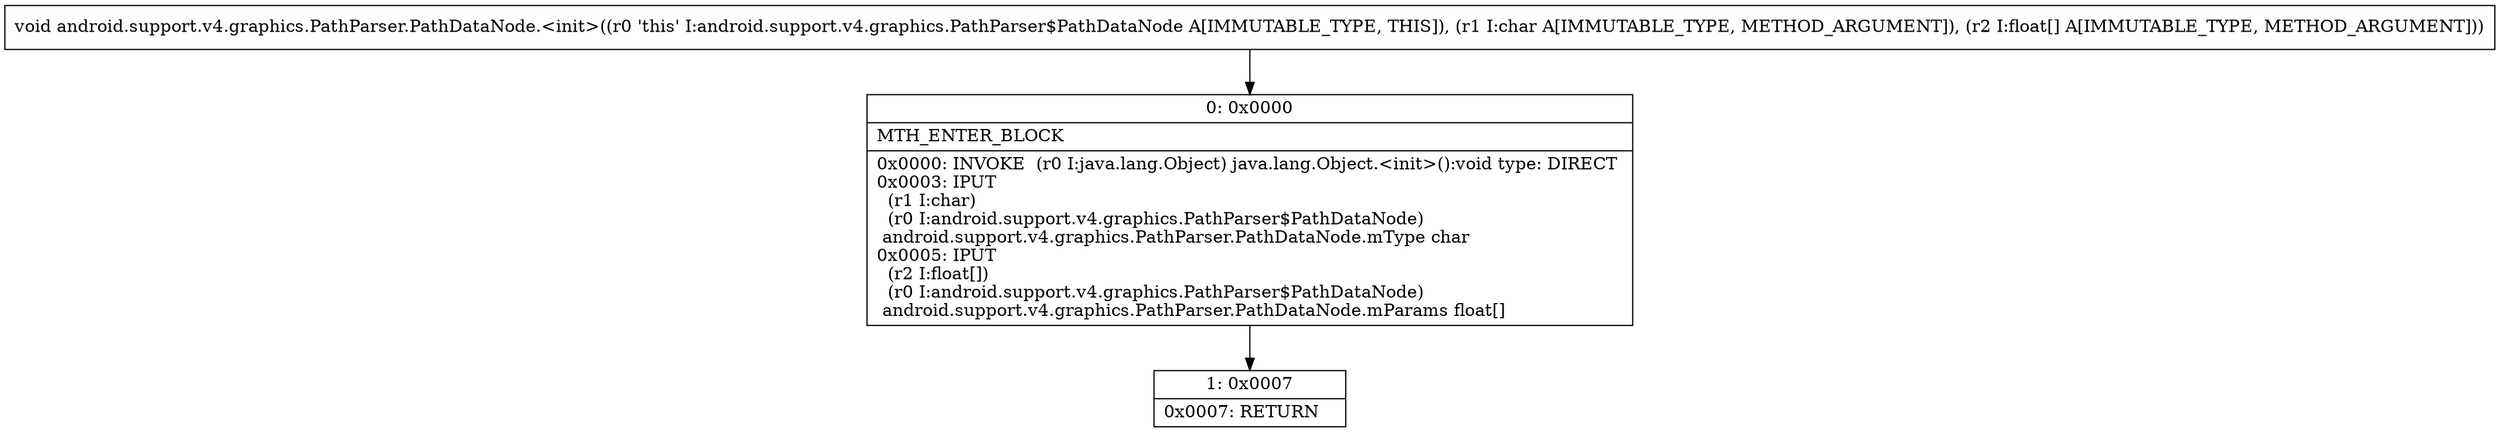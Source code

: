 digraph "CFG forandroid.support.v4.graphics.PathParser.PathDataNode.\<init\>(C[F)V" {
Node_0 [shape=record,label="{0\:\ 0x0000|MTH_ENTER_BLOCK\l|0x0000: INVOKE  (r0 I:java.lang.Object) java.lang.Object.\<init\>():void type: DIRECT \l0x0003: IPUT  \l  (r1 I:char)\l  (r0 I:android.support.v4.graphics.PathParser$PathDataNode)\l android.support.v4.graphics.PathParser.PathDataNode.mType char \l0x0005: IPUT  \l  (r2 I:float[])\l  (r0 I:android.support.v4.graphics.PathParser$PathDataNode)\l android.support.v4.graphics.PathParser.PathDataNode.mParams float[] \l}"];
Node_1 [shape=record,label="{1\:\ 0x0007|0x0007: RETURN   \l}"];
MethodNode[shape=record,label="{void android.support.v4.graphics.PathParser.PathDataNode.\<init\>((r0 'this' I:android.support.v4.graphics.PathParser$PathDataNode A[IMMUTABLE_TYPE, THIS]), (r1 I:char A[IMMUTABLE_TYPE, METHOD_ARGUMENT]), (r2 I:float[] A[IMMUTABLE_TYPE, METHOD_ARGUMENT])) }"];
MethodNode -> Node_0;
Node_0 -> Node_1;
}

